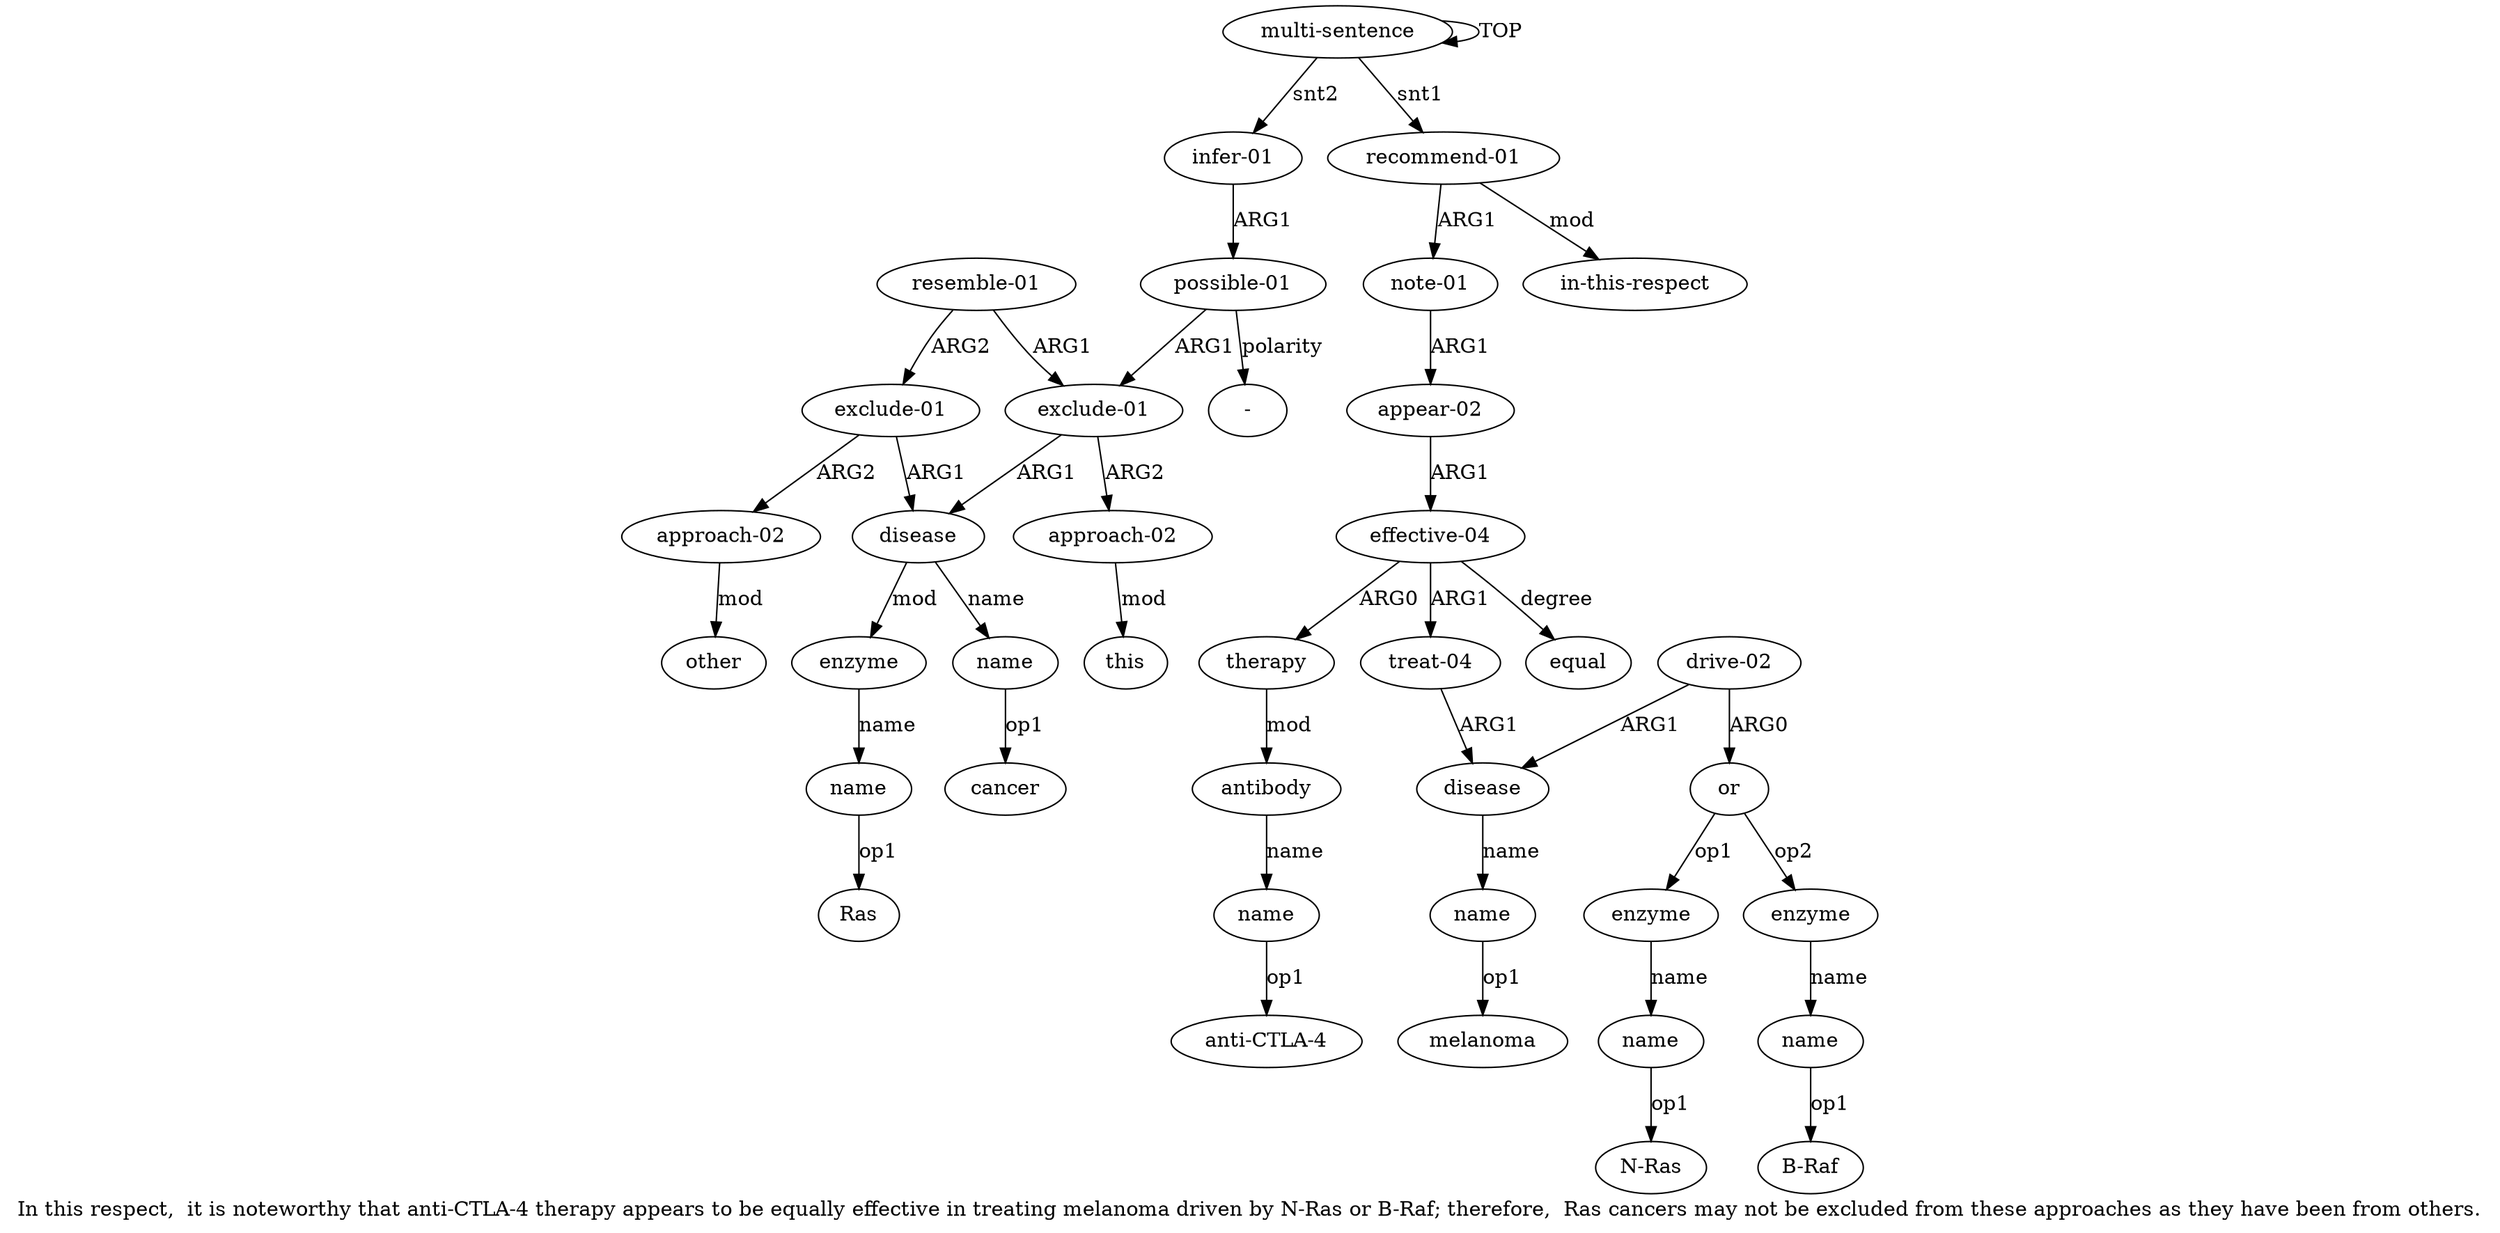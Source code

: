digraph  {
	graph [label="In this respect,  it is noteworthy that anti-CTLA-4 therapy appears to be equally effective in treating melanoma driven by N-Ras \
or B-Raf; therefore,  Ras cancers may not be excluded from these approaches as they have been from others."];
	node [label="\N"];
	a20	 [color=black,
		gold_ind=20,
		gold_label="possible-01",
		label="possible-01",
		test_ind=20,
		test_label="possible-01"];
	a21	 [color=black,
		gold_ind=21,
		gold_label="exclude-01",
		label="exclude-01",
		test_ind=21,
		test_label="exclude-01"];
	a20 -> a21 [key=0,
	color=black,
	gold_label=ARG1,
	label=ARG1,
	test_label=ARG1];
"a20 -" [color=black,
	gold_ind=-1,
	gold_label="-",
	label="-",
	test_ind=-1,
	test_label="-"];
a20 -> "a20 -" [key=0,
color=black,
gold_label=polarity,
label=polarity,
test_label=polarity];
a22 [color=black,
gold_ind=22,
gold_label=disease,
label=disease,
test_ind=22,
test_label=disease];
a21 -> a22 [key=0,
color=black,
gold_label=ARG1,
label=ARG1,
test_label=ARG1];
a26 [color=black,
gold_ind=26,
gold_label="approach-02",
label="approach-02",
test_ind=26,
test_label="approach-02"];
a21 -> a26 [key=0,
color=black,
gold_label=ARG2,
label=ARG2,
test_label=ARG2];
a23 [color=black,
gold_ind=23,
gold_label=name,
label=name,
test_ind=23,
test_label=name];
a22 -> a23 [key=0,
color=black,
gold_label=name,
label=name,
test_label=name];
a24 [color=black,
gold_ind=24,
gold_label=enzyme,
label=enzyme,
test_ind=24,
test_label=enzyme];
a22 -> a24 [key=0,
color=black,
gold_label=mod,
label=mod,
test_label=mod];
"a23 cancer" [color=black,
gold_ind=-1,
gold_label=cancer,
label=cancer,
test_ind=-1,
test_label=cancer];
a23 -> "a23 cancer" [key=0,
color=black,
gold_label=op1,
label=op1,
test_label=op1];
a25 [color=black,
gold_ind=25,
gold_label=name,
label=name,
test_ind=25,
test_label=name];
a24 -> a25 [key=0,
color=black,
gold_label=name,
label=name,
test_label=name];
"a25 Ras" [color=black,
gold_ind=-1,
gold_label=Ras,
label=Ras,
test_ind=-1,
test_label=Ras];
a25 -> "a25 Ras" [key=0,
color=black,
gold_label=op1,
label=op1,
test_label=op1];
a27 [color=black,
gold_ind=27,
gold_label=this,
label=this,
test_ind=27,
test_label=this];
a26 -> a27 [key=0,
color=black,
gold_label=mod,
label=mod,
test_label=mod];
a28 [color=black,
gold_ind=28,
gold_label="resemble-01",
label="resemble-01",
test_ind=28,
test_label="resemble-01"];
a28 -> a21 [key=0,
color=black,
gold_label=ARG1,
label=ARG1,
test_label=ARG1];
a29 [color=black,
gold_ind=29,
gold_label="exclude-01",
label="exclude-01",
test_ind=29,
test_label="exclude-01"];
a28 -> a29 [key=0,
color=black,
gold_label=ARG2,
label=ARG2,
test_label=ARG2];
a29 -> a22 [key=0,
color=black,
gold_label=ARG1,
label=ARG1,
test_label=ARG1];
a30 [color=black,
gold_ind=30,
gold_label="approach-02",
label="approach-02",
test_ind=30,
test_label="approach-02"];
a29 -> a30 [key=0,
color=black,
gold_label=ARG2,
label=ARG2,
test_label=ARG2];
a31 [color=black,
gold_ind=31,
gold_label=other,
label=other,
test_ind=31,
test_label=other];
a30 -> a31 [key=0,
color=black,
gold_label=mod,
label=mod,
test_label=mod];
"a14 N-Ras" [color=black,
gold_ind=-1,
gold_label="N-Ras",
label="N-Ras",
test_ind=-1,
test_label="N-Ras"];
"a10 melanoma" [color=black,
gold_ind=-1,
gold_label=melanoma,
label=melanoma,
test_ind=-1,
test_label=melanoma];
"a16 B-Raf" [color=black,
gold_ind=-1,
gold_label="B-Raf",
label="B-Raf",
test_ind=-1,
test_label="B-Raf"];
"a7 anti-CTLA-4" [color=black,
gold_ind=-1,
gold_label="anti-CTLA-4",
label="anti-CTLA-4",
test_ind=-1,
test_label="anti-CTLA-4"];
a15 [color=black,
gold_ind=15,
gold_label=enzyme,
label=enzyme,
test_ind=15,
test_label=enzyme];
a16 [color=black,
gold_ind=16,
gold_label=name,
label=name,
test_ind=16,
test_label=name];
a15 -> a16 [key=0,
color=black,
gold_label=name,
label=name,
test_label=name];
a14 [color=black,
gold_ind=14,
gold_label=name,
label=name,
test_ind=14,
test_label=name];
a14 -> "a14 N-Ras" [key=0,
color=black,
gold_label=op1,
label=op1,
test_label=op1];
a17 [color=black,
gold_ind=17,
gold_label=equal,
label=equal,
test_ind=17,
test_label=equal];
a16 -> "a16 B-Raf" [key=0,
color=black,
gold_label=op1,
label=op1,
test_label=op1];
a11 [color=black,
gold_ind=11,
gold_label="drive-02",
label="drive-02",
test_ind=11,
test_label="drive-02"];
a12 [color=black,
gold_ind=12,
gold_label=or,
label=or,
test_ind=12,
test_label=or];
a11 -> a12 [key=0,
color=black,
gold_label=ARG0,
label=ARG0,
test_label=ARG0];
a9 [color=black,
gold_ind=9,
gold_label=disease,
label=disease,
test_ind=9,
test_label=disease];
a11 -> a9 [key=0,
color=black,
gold_label=ARG1,
label=ARG1,
test_label=ARG1];
a10 [color=black,
gold_ind=10,
gold_label=name,
label=name,
test_ind=10,
test_label=name];
a10 -> "a10 melanoma" [key=0,
color=black,
gold_label=op1,
label=op1,
test_label=op1];
a13 [color=black,
gold_ind=13,
gold_label=enzyme,
label=enzyme,
test_ind=13,
test_label=enzyme];
a13 -> a14 [key=0,
color=black,
gold_label=name,
label=name,
test_label=name];
a12 -> a15 [key=0,
color=black,
gold_label=op2,
label=op2,
test_label=op2];
a12 -> a13 [key=0,
color=black,
gold_label=op1,
label=op1,
test_label=op1];
a19 [color=black,
gold_ind=19,
gold_label="infer-01",
label="infer-01",
test_ind=19,
test_label="infer-01"];
a19 -> a20 [key=0,
color=black,
gold_label=ARG1,
label=ARG1,
test_label=ARG1];
a18 [color=black,
gold_ind=18,
gold_label="in-this-respect",
label="in-this-respect",
test_ind=18,
test_label="in-this-respect"];
a1 [color=black,
gold_ind=1,
gold_label="recommend-01",
label="recommend-01",
test_ind=1,
test_label="recommend-01"];
a1 -> a18 [key=0,
color=black,
gold_label=mod,
label=mod,
test_label=mod];
a2 [color=black,
gold_ind=2,
gold_label="note-01",
label="note-01",
test_ind=2,
test_label="note-01"];
a1 -> a2 [key=0,
color=black,
gold_label=ARG1,
label=ARG1,
test_label=ARG1];
a0 [color=black,
gold_ind=0,
gold_label="multi-sentence",
label="multi-sentence",
test_ind=0,
test_label="multi-sentence"];
a0 -> a19 [key=0,
color=black,
gold_label=snt2,
label=snt2,
test_label=snt2];
a0 -> a1 [key=0,
color=black,
gold_label=snt1,
label=snt1,
test_label=snt1];
a0 -> a0 [key=0,
color=black,
gold_label=TOP,
label=TOP,
test_label=TOP];
a3 [color=black,
gold_ind=3,
gold_label="appear-02",
label="appear-02",
test_ind=3,
test_label="appear-02"];
a4 [color=black,
gold_ind=4,
gold_label="effective-04",
label="effective-04",
test_ind=4,
test_label="effective-04"];
a3 -> a4 [key=0,
color=black,
gold_label=ARG1,
label=ARG1,
test_label=ARG1];
a2 -> a3 [key=0,
color=black,
gold_label=ARG1,
label=ARG1,
test_label=ARG1];
a5 [color=black,
gold_ind=5,
gold_label=therapy,
label=therapy,
test_ind=5,
test_label=therapy];
a6 [color=black,
gold_ind=6,
gold_label=antibody,
label=antibody,
test_ind=6,
test_label=antibody];
a5 -> a6 [key=0,
color=black,
gold_label=mod,
label=mod,
test_label=mod];
a4 -> a17 [key=0,
color=black,
gold_label=degree,
label=degree,
test_label=degree];
a4 -> a5 [key=0,
color=black,
gold_label=ARG0,
label=ARG0,
test_label=ARG0];
a8 [color=black,
gold_ind=8,
gold_label="treat-04",
label="treat-04",
test_ind=8,
test_label="treat-04"];
a4 -> a8 [key=0,
color=black,
gold_label=ARG1,
label=ARG1,
test_label=ARG1];
a7 [color=black,
gold_ind=7,
gold_label=name,
label=name,
test_ind=7,
test_label=name];
a7 -> "a7 anti-CTLA-4" [key=0,
color=black,
gold_label=op1,
label=op1,
test_label=op1];
a6 -> a7 [key=0,
color=black,
gold_label=name,
label=name,
test_label=name];
a9 -> a10 [key=0,
color=black,
gold_label=name,
label=name,
test_label=name];
a8 -> a9 [key=0,
color=black,
gold_label=ARG1,
label=ARG1,
test_label=ARG1];
}
